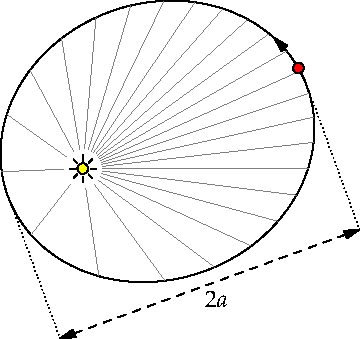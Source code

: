settings.tex="pdflatex";

texpreamble("\usepackage{amsmath}
\usepackage{amsthm,amssymb}
\usepackage{mathpazo}
\usepackage[svgnames]{xcolor}
");
import graph;

size(180);

real a=3;
real b=2.6;
real e=sqrt(1-b^2/a^2);
real c=sqrt(a^2-b^2);

real r(real t){return (a*(1-e^2))/(1-e*Cos(t-20));}
pair P(real t){return r(t)*dir(t);}
path p=graph(P,0,360,operator ..);

draw(p,Arrow(Relative(0.153)));

real n=24;
real st=58.23457;

real[] q={0};

for(int i=0; i<n; ++i){
	q[i+1]=q[i]+st*2/((r(q[i]))^2);
	write(q[i]);
	}
	
for(int i=0; i<n; ++i){
	draw((0,0)--P(q[i]),grey+linewidth(0.3));
	}


fill(scale(0.35)*unitcircle,white);

filldraw(scale(0.1)*unitcircle,yellow);
for(int i=0; i<=7; ++i){
	draw(0.15*dir(360*i/8)--0.25*dir(360*i/8));
	}

transform T=rotate(20,(0,0));

draw("$2a$",T*(-c,-1.1b)--T*(2a-c,-1.1b),dashed,Arrows);
draw(T*(-c,-0.3)--T*(-c,-1.1b),dotted);
draw(T*(2a-c,-0.3)--T*(2a-c,-1.1b),dotted);

filldraw(shift(P(25))*scale(0.1)*unitcircle,red);
